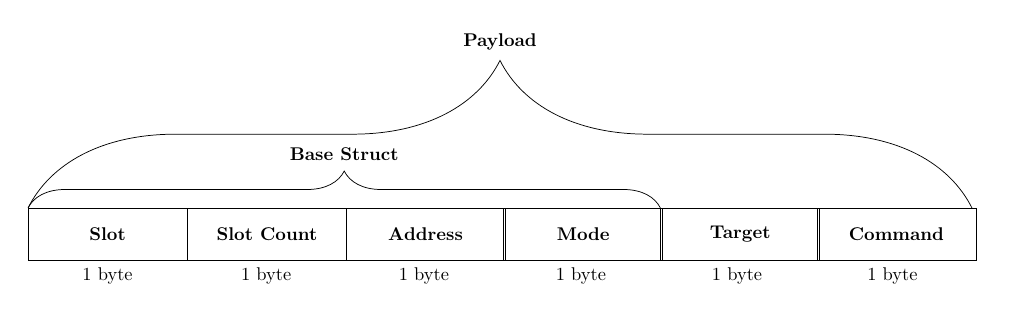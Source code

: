 \resizebox{1\textwidth}{!}{%
\begin{tikzpicture}[scale=\textwidth]
\node[draw, align = center, 
		minimum width=0.25\textwidth, 
		minimum height=10mm,
		label=below:1 byte] 
	(slot) at (0,0)
	{\textbf{Slot}};
\node[draw, right = 0cm of slot,
		minimum width=0.25\textwidth, 
		minimum height=10mm,
		label=below:1 byte]
	(slotcnt)
	{\textbf{Slot Count}};
\node[draw, right = 0cm of slotcnt,
		minimum width=0.25\textwidth, 
		minimum height=10mm,
		label=below:1 byte]
	(addr)
	{\textbf{Address}};
\node[draw, right = 0cm of addr,
		minimum width=0.25\textwidth, 
		minimum height=10mm,
		label=below:1 byte]
	(mode)
	{\textbf{Mode}};
\node[draw, right = 0cm of mode,
		minimum width=0.25\textwidth, 
		minimum height=10mm,
		label=below:1 byte]
	(target)
	{\textbf{Target}};
\node[draw, right = 0cm of target,
		minimum width=0.25\textwidth, 
		minimum height=10mm,
		label=below:1 byte]
	(cmd)
	{\textbf{Command}};
\draw [decoration={brace, amplitude=+20pt}, decorate]
    (slot.north west) -- (mode.north east) node [black,midway,above=+22pt] 
    {\textbf{Base Struct}};
\draw [decoration={brace, amplitude=+80pt}, decorate]
    (slot.north west) -- (cmd.north east) node [black,midway,above=+82pt] 
    {\textbf{Payload}};	
\end{tikzpicture}
}%